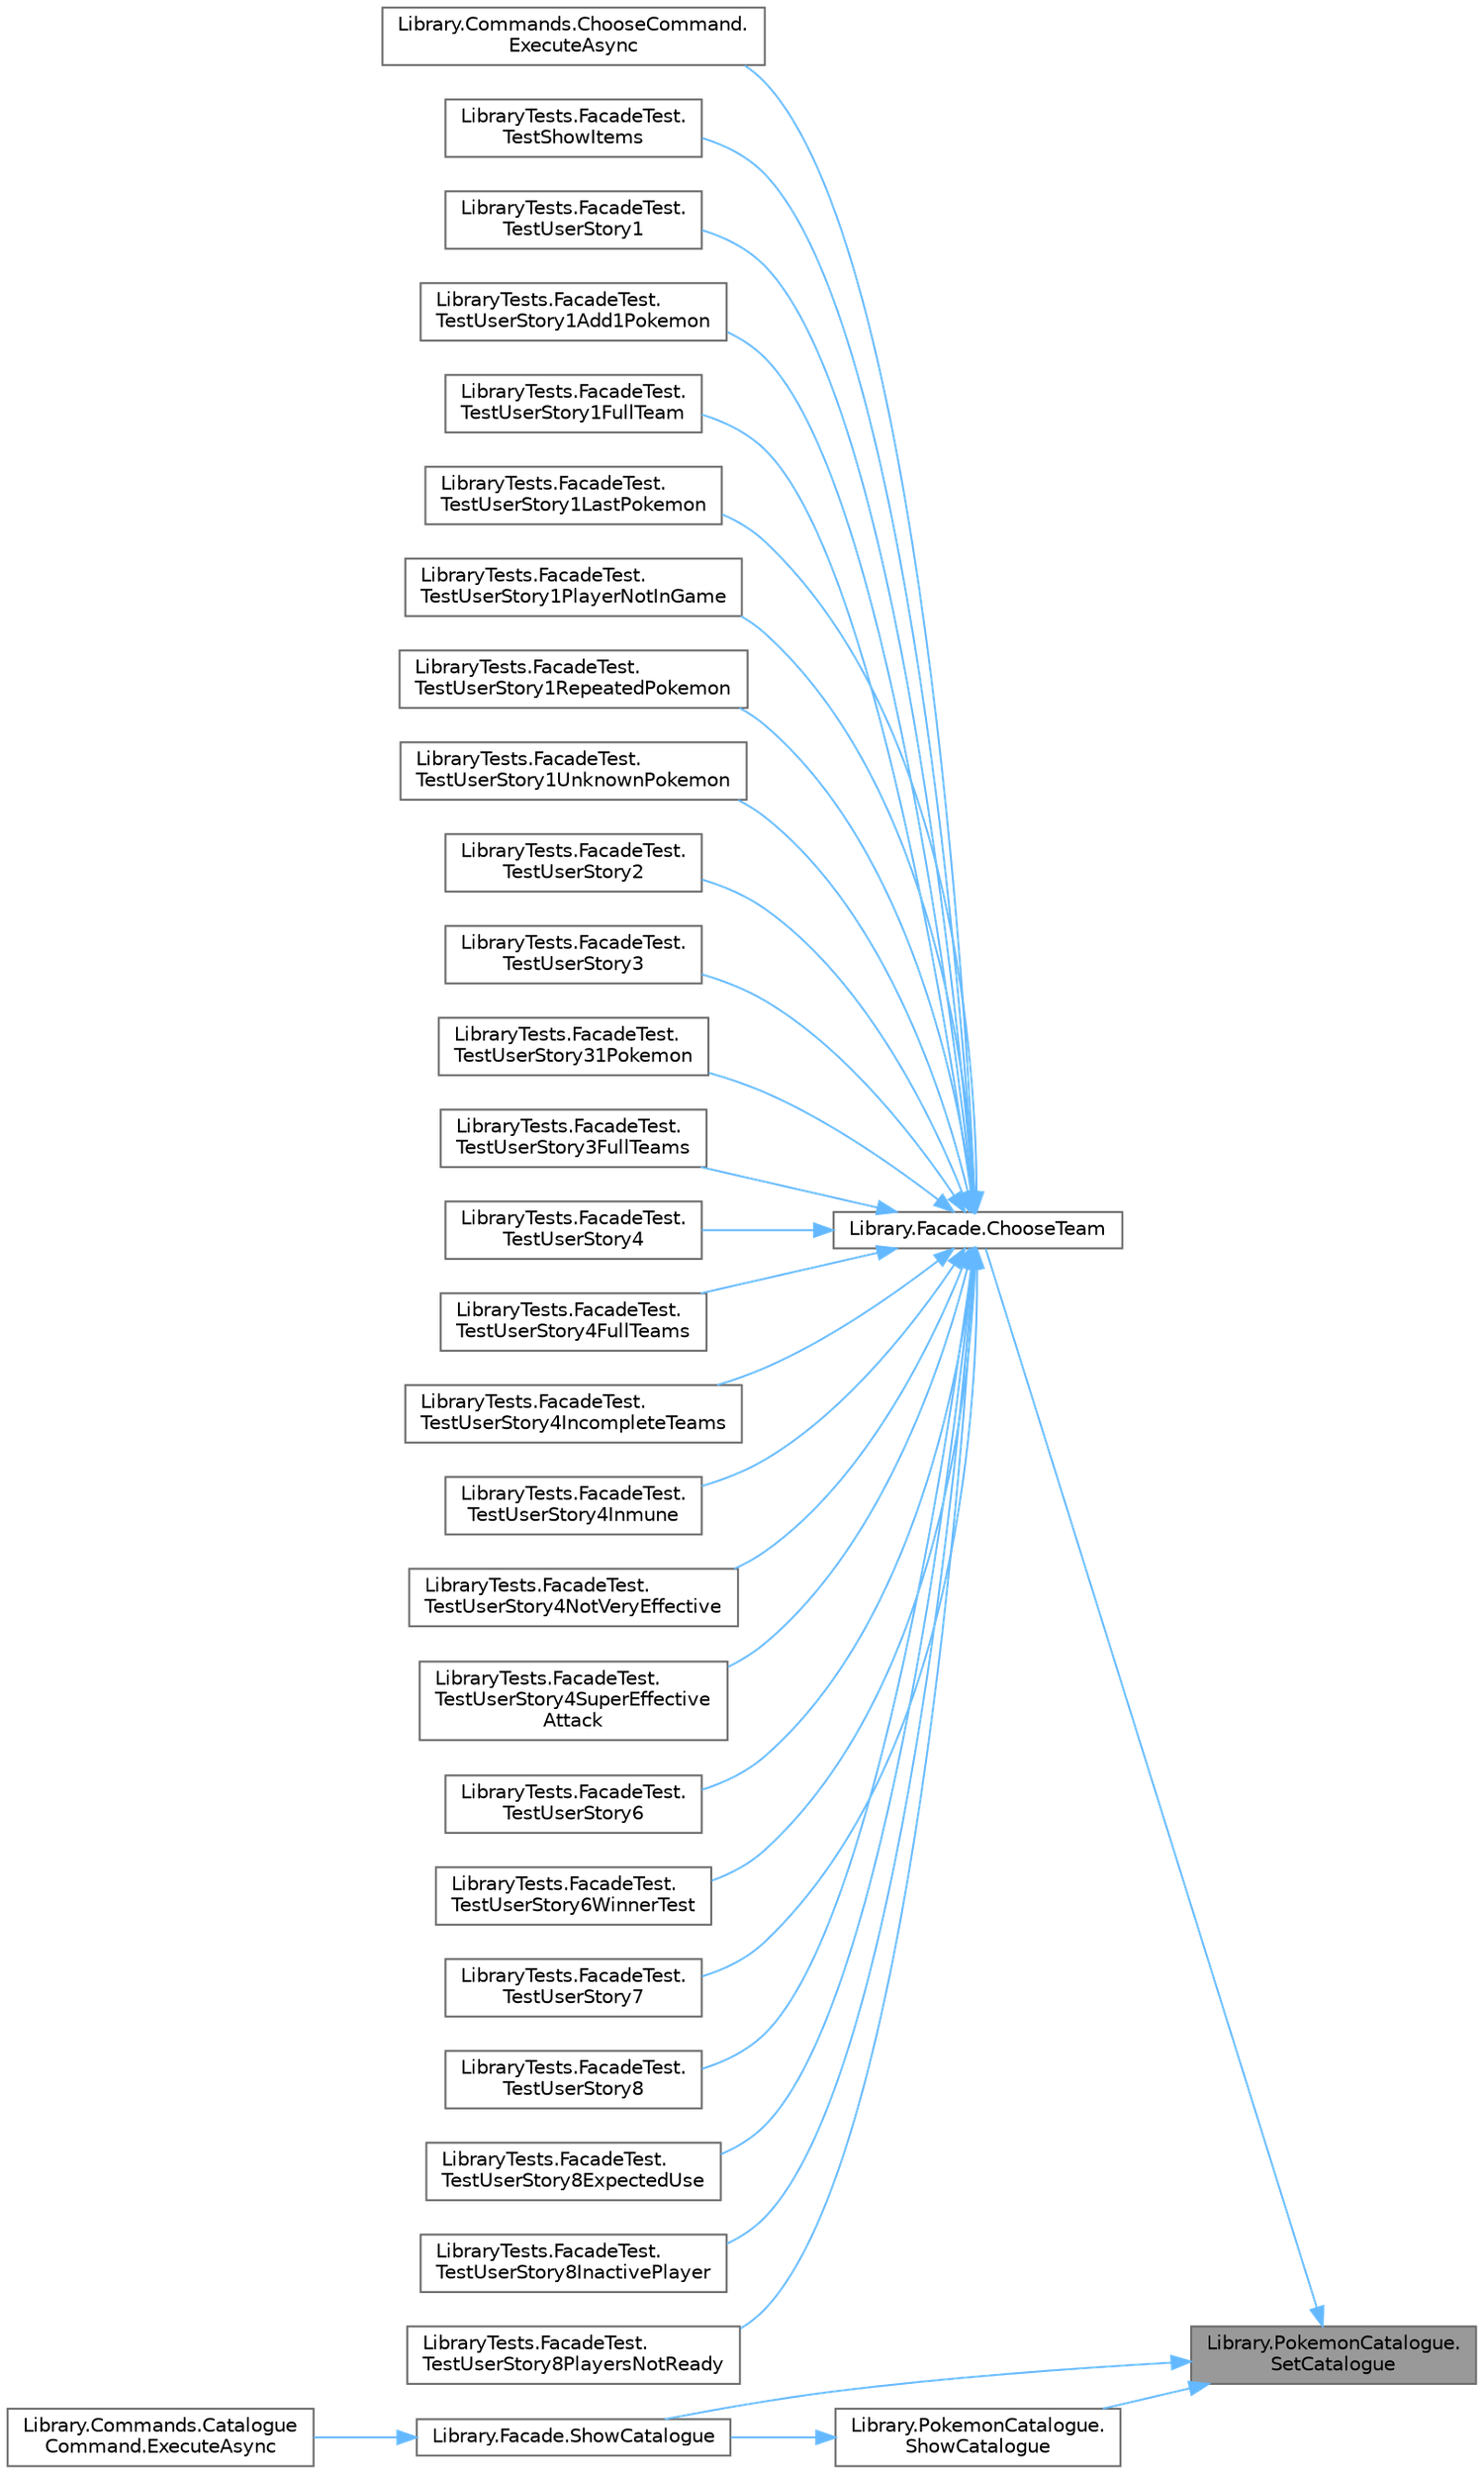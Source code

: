 digraph "Library.PokemonCatalogue.SetCatalogue"
{
 // INTERACTIVE_SVG=YES
 // LATEX_PDF_SIZE
  bgcolor="transparent";
  edge [fontname=Helvetica,fontsize=10,labelfontname=Helvetica,labelfontsize=10];
  node [fontname=Helvetica,fontsize=10,shape=box,height=0.2,width=0.4];
  rankdir="RL";
  Node1 [id="Node000001",label="Library.PokemonCatalogue.\lSetCatalogue",height=0.2,width=0.4,color="gray40", fillcolor="grey60", style="filled", fontcolor="black",tooltip="Inicialia el catalogo."];
  Node1 -> Node2 [id="edge1_Node000001_Node000002",dir="back",color="steelblue1",style="solid",tooltip=" "];
  Node2 [id="Node000002",label="Library.Facade.ChooseTeam",height=0.2,width=0.4,color="grey40", fillcolor="white", style="filled",URL="$classLibrary_1_1Facade.html#a542c335b954dab9971c87d83de9ccc97",tooltip="Historia 1: Permite a un jugador agregar un Pokemon al equipo desde el catálogo."];
  Node2 -> Node3 [id="edge2_Node000002_Node000003",dir="back",color="steelblue1",style="solid",tooltip=" "];
  Node3 [id="Node000003",label="Library.Commands.ChooseCommand.\lExecuteAsync",height=0.2,width=0.4,color="grey40", fillcolor="white", style="filled",URL="$classLibrary_1_1Commands_1_1ChooseCommand.html#ae57410f3488ac491c3540e5f4dd58093",tooltip="Envía a la fachada un mensaje con el Pokemon seleccionado."];
  Node2 -> Node4 [id="edge3_Node000002_Node000004",dir="back",color="steelblue1",style="solid",tooltip=" "];
  Node4 [id="Node000004",label="LibraryTests.FacadeTest.\lTestShowItems",height=0.2,width=0.4,color="grey40", fillcolor="white", style="filled",URL="$classLibraryTests_1_1FacadeTest.html#a90456bb6f0c4f16501499eefaa327dfd",tooltip="Verifica que los items disponibles de un jugador se muestren correctamente."];
  Node2 -> Node5 [id="edge4_Node000002_Node000005",dir="back",color="steelblue1",style="solid",tooltip=" "];
  Node5 [id="Node000005",label="LibraryTests.FacadeTest.\lTestUserStory1",height=0.2,width=0.4,color="grey40", fillcolor="white", style="filled",URL="$classLibraryTests_1_1FacadeTest.html#a0c532a87220e7aa87b92a92e99c193c0",tooltip="Test de la historia de usuario 1."];
  Node2 -> Node6 [id="edge5_Node000002_Node000006",dir="back",color="steelblue1",style="solid",tooltip=" "];
  Node6 [id="Node000006",label="LibraryTests.FacadeTest.\lTestUserStory1Add1Pokemon",height=0.2,width=0.4,color="grey40", fillcolor="white", style="filled",URL="$classLibraryTests_1_1FacadeTest.html#a10bd8bf843aaa0239a2b9a75a1f01d55",tooltip="Verifica que un jugador puede añadir un Pokemon a su equipo."];
  Node2 -> Node7 [id="edge6_Node000002_Node000007",dir="back",color="steelblue1",style="solid",tooltip=" "];
  Node7 [id="Node000007",label="LibraryTests.FacadeTest.\lTestUserStory1FullTeam",height=0.2,width=0.4,color="grey40", fillcolor="white", style="filled",URL="$classLibraryTests_1_1FacadeTest.html#ac182763b9e55bee3ace5da415ab5f5b5",tooltip="Comprueba que no se pueden agregar más de 6 Pokemon a un equipo."];
  Node2 -> Node8 [id="edge7_Node000002_Node000008",dir="back",color="steelblue1",style="solid",tooltip=" "];
  Node8 [id="Node000008",label="LibraryTests.FacadeTest.\lTestUserStory1LastPokemon",height=0.2,width=0.4,color="grey40", fillcolor="white", style="filled",URL="$classLibraryTests_1_1FacadeTest.html#a538b13d1b3f8d861bf5a4ab1525cf9c0",tooltip="Verifica que cuando el jugador completa su equipo con 6 Pokemon, se muestra un mensaje indicando que ..."];
  Node2 -> Node9 [id="edge8_Node000002_Node000009",dir="back",color="steelblue1",style="solid",tooltip=" "];
  Node9 [id="Node000009",label="LibraryTests.FacadeTest.\lTestUserStory1PlayerNotInGame",height=0.2,width=0.4,color="grey40", fillcolor="white", style="filled",URL="$classLibraryTests_1_1FacadeTest.html#a7364d08447ab4746282162e85f0b0ea6",tooltip="Verifica que se muestre un mensaje de error cuando un jugador intenta elegir un Pokemon sin estar en ..."];
  Node2 -> Node10 [id="edge9_Node000002_Node000010",dir="back",color="steelblue1",style="solid",tooltip=" "];
  Node10 [id="Node000010",label="LibraryTests.FacadeTest.\lTestUserStory1RepeatedPokemon",height=0.2,width=0.4,color="grey40", fillcolor="white", style="filled",URL="$classLibraryTests_1_1FacadeTest.html#a5db4ed9186bb93b71c48c0284fa6209e",tooltip="Comprueba que no se puede añadir un Pokemon ya presente en el equipo del jugador."];
  Node2 -> Node11 [id="edge10_Node000002_Node000011",dir="back",color="steelblue1",style="solid",tooltip=" "];
  Node11 [id="Node000011",label="LibraryTests.FacadeTest.\lTestUserStory1UnknownPokemon",height=0.2,width=0.4,color="grey40", fillcolor="white", style="filled",URL="$classLibraryTests_1_1FacadeTest.html#abbba8e9f24b1b2d8b74bb5c23165eac6",tooltip="Verifica que si un jugador intenta elegir un Pokemon inexistente, se muestra un mensaje de error."];
  Node2 -> Node12 [id="edge11_Node000002_Node000012",dir="back",color="steelblue1",style="solid",tooltip=" "];
  Node12 [id="Node000012",label="LibraryTests.FacadeTest.\lTestUserStory2",height=0.2,width=0.4,color="grey40", fillcolor="white", style="filled",URL="$classLibraryTests_1_1FacadeTest.html#a486b36d23bdad6150c34d2bd3f3dced6",tooltip="Test de la historia de usuario 2."];
  Node2 -> Node13 [id="edge12_Node000002_Node000013",dir="back",color="steelblue1",style="solid",tooltip=" "];
  Node13 [id="Node000013",label="LibraryTests.FacadeTest.\lTestUserStory3",height=0.2,width=0.4,color="grey40", fillcolor="white", style="filled",URL="$classLibraryTests_1_1FacadeTest.html#a174a904b645e5f5216e6fb9dc4630817",tooltip="Test de la historia de usuario 3."];
  Node2 -> Node14 [id="edge13_Node000002_Node000014",dir="back",color="steelblue1",style="solid",tooltip=" "];
  Node14 [id="Node000014",label="LibraryTests.FacadeTest.\lTestUserStory31Pokemon",height=0.2,width=0.4,color="grey40", fillcolor="white", style="filled",URL="$classLibraryTests_1_1FacadeTest.html#ad457dd01813745d9531ce7f619201084",tooltip="Verifica que se muestra el HP de los Pokemon del jugador y también si otro jugador no ha completado s..."];
  Node2 -> Node15 [id="edge14_Node000002_Node000015",dir="back",color="steelblue1",style="solid",tooltip=" "];
  Node15 [id="Node000015",label="LibraryTests.FacadeTest.\lTestUserStory3FullTeams",height=0.2,width=0.4,color="grey40", fillcolor="white", style="filled",URL="$classLibraryTests_1_1FacadeTest.html#aac6a0d41eb91460778db5af54f63130b",tooltip="Verifica que cuando ambos jugadores tienen equipos completos, se puede muestrar el HP de los Pokemon ..."];
  Node2 -> Node16 [id="edge15_Node000002_Node000016",dir="back",color="steelblue1",style="solid",tooltip=" "];
  Node16 [id="Node000016",label="LibraryTests.FacadeTest.\lTestUserStory4",height=0.2,width=0.4,color="grey40", fillcolor="white", style="filled",URL="$classLibraryTests_1_1FacadeTest.html#a2fe51ecedbe3ba492916233594b36d73",tooltip="Test de la historia de usuario 4."];
  Node2 -> Node17 [id="edge16_Node000002_Node000017",dir="back",color="steelblue1",style="solid",tooltip=" "];
  Node17 [id="Node000017",label="LibraryTests.FacadeTest.\lTestUserStory4FullTeams",height=0.2,width=0.4,color="grey40", fillcolor="white", style="filled",URL="$classLibraryTests_1_1FacadeTest.html#a7b3d6724741172801da3d1894f315940",tooltip="Verifica que un jugador puede realizar un ataque solo si es el jugador activo y si el ataque existe e..."];
  Node2 -> Node18 [id="edge17_Node000002_Node000018",dir="back",color="steelblue1",style="solid",tooltip=" "];
  Node18 [id="Node000018",label="LibraryTests.FacadeTest.\lTestUserStory4IncompleteTeams",height=0.2,width=0.4,color="grey40", fillcolor="white", style="filled",URL="$classLibraryTests_1_1FacadeTest.html#a270a6bd92ed46ac82aa45ad06ad24107",tooltip="Verifica que si alguno de los jugadores no tiene su equipo completo, no pueden realizarse ataques."];
  Node2 -> Node19 [id="edge18_Node000002_Node000019",dir="back",color="steelblue1",style="solid",tooltip=" "];
  Node19 [id="Node000019",label="LibraryTests.FacadeTest.\lTestUserStory4Inmune",height=0.2,width=0.4,color="grey40", fillcolor="white", style="filled",URL="$classLibraryTests_1_1FacadeTest.html#ac8d1246dbc158a1b08a951d64b6b3452",tooltip="Verifica que se puede realizar daño en base a las efectividades."];
  Node2 -> Node20 [id="edge19_Node000002_Node000020",dir="back",color="steelblue1",style="solid",tooltip=" "];
  Node20 [id="Node000020",label="LibraryTests.FacadeTest.\lTestUserStory4NotVeryEffective",height=0.2,width=0.4,color="grey40", fillcolor="white", style="filled",URL="$classLibraryTests_1_1FacadeTest.html#a547153a9aa7c2ec004d557adad2453ca",tooltip="Verifica que se puede realizar daño en base a las efectividades."];
  Node2 -> Node21 [id="edge20_Node000002_Node000021",dir="back",color="steelblue1",style="solid",tooltip=" "];
  Node21 [id="Node000021",label="LibraryTests.FacadeTest.\lTestUserStory4SuperEffective\lAttack",height=0.2,width=0.4,color="grey40", fillcolor="white", style="filled",URL="$classLibraryTests_1_1FacadeTest.html#af5515ac555b36a2ca31956045c2692a8",tooltip="Verifica que se puede realizar daño en base a las efectividades."];
  Node2 -> Node22 [id="edge21_Node000002_Node000022",dir="back",color="steelblue1",style="solid",tooltip=" "];
  Node22 [id="Node000022",label="LibraryTests.FacadeTest.\lTestUserStory6",height=0.2,width=0.4,color="grey40", fillcolor="white", style="filled",URL="$classLibraryTests_1_1FacadeTest.html#a35433150a75ceba9bed321a7c37c8e9a",tooltip="Test de la historia de usuario 6."];
  Node2 -> Node23 [id="edge22_Node000002_Node000023",dir="back",color="steelblue1",style="solid",tooltip=" "];
  Node23 [id="Node000023",label="LibraryTests.FacadeTest.\lTestUserStory6WinnerTest",height=0.2,width=0.4,color="grey40", fillcolor="white", style="filled",URL="$classLibraryTests_1_1FacadeTest.html#aa848dbd02da950df82e2147a6a284abb",tooltip="Verifica que se muestre un mensaje indicando."];
  Node2 -> Node24 [id="edge23_Node000002_Node000024",dir="back",color="steelblue1",style="solid",tooltip=" "];
  Node24 [id="Node000024",label="LibraryTests.FacadeTest.\lTestUserStory7",height=0.2,width=0.4,color="grey40", fillcolor="white", style="filled",URL="$classLibraryTests_1_1FacadeTest.html#aadc312a366fe3e403d4e63671454031c",tooltip="Test de la historia de usuario 7."];
  Node2 -> Node25 [id="edge24_Node000002_Node000025",dir="back",color="steelblue1",style="solid",tooltip=" "];
  Node25 [id="Node000025",label="LibraryTests.FacadeTest.\lTestUserStory8",height=0.2,width=0.4,color="grey40", fillcolor="white", style="filled",URL="$classLibraryTests_1_1FacadeTest.html#afbd379e47a09ca21177b0d80591ab6f9",tooltip="Test de la historia de usuario 8."];
  Node2 -> Node26 [id="edge25_Node000002_Node000026",dir="back",color="steelblue1",style="solid",tooltip=" "];
  Node26 [id="Node000026",label="LibraryTests.FacadeTest.\lTestUserStory8ExpectedUse",height=0.2,width=0.4,color="grey40", fillcolor="white", style="filled",URL="$classLibraryTests_1_1FacadeTest.html#aac6e7e8d73bf8f1303e20064465bb8e1",tooltip="Verifica que el jugador activo pueda usar un item correctamente."];
  Node2 -> Node27 [id="edge26_Node000002_Node000027",dir="back",color="steelblue1",style="solid",tooltip=" "];
  Node27 [id="Node000027",label="LibraryTests.FacadeTest.\lTestUserStory8InactivePlayer",height=0.2,width=0.4,color="grey40", fillcolor="white", style="filled",URL="$classLibraryTests_1_1FacadeTest.html#a36324ef55159b9fda15f8af4ffed2867",tooltip="Verifica que el jugador inactivo no pueda usar items."];
  Node2 -> Node28 [id="edge27_Node000002_Node000028",dir="back",color="steelblue1",style="solid",tooltip=" "];
  Node28 [id="Node000028",label="LibraryTests.FacadeTest.\lTestUserStory8PlayersNotReady",height=0.2,width=0.4,color="grey40", fillcolor="white", style="filled",URL="$classLibraryTests_1_1FacadeTest.html#a6cbb0df5960d492889cbe914ff9786f4",tooltip="Verifica que un jugador no puede usar un item si el otro jugador no ha completado su equipo."];
  Node1 -> Node29 [id="edge28_Node000001_Node000029",dir="back",color="steelblue1",style="solid",tooltip=" "];
  Node29 [id="Node000029",label="Library.Facade.ShowCatalogue",height=0.2,width=0.4,color="grey40", fillcolor="white", style="filled",URL="$classLibrary_1_1Facade.html#aba404c6c1cd684fcc79efa9fcddc2a8c",tooltip="Muestra el catálogo de Pokemon disponibles."];
  Node29 -> Node30 [id="edge29_Node000029_Node000030",dir="back",color="steelblue1",style="solid",tooltip=" "];
  Node30 [id="Node000030",label="Library.Commands.Catalogue\lCommand.ExecuteAsync",height=0.2,width=0.4,color="grey40", fillcolor="white", style="filled",URL="$classLibrary_1_1Commands_1_1CatalogueCommand.html#ad95d287be16f5266dfb90ffab6c073bb",tooltip="Muestra los Pokemons del catálogo."];
  Node1 -> Node31 [id="edge30_Node000001_Node000031",dir="back",color="steelblue1",style="solid",tooltip=" "];
  Node31 [id="Node000031",label="Library.PokemonCatalogue.\lShowCatalogue",height=0.2,width=0.4,color="grey40", fillcolor="white", style="filled",URL="$classLibrary_1_1PokemonCatalogue.html#a530df71a10356bea3a56e1e46ee40f48",tooltip="Devuelve el nombre de todos los Pokemons en el catálogo."];
  Node31 -> Node29 [id="edge31_Node000031_Node000029",dir="back",color="steelblue1",style="solid",tooltip=" "];
}
